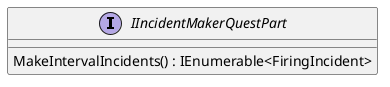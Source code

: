 @startuml
interface IIncidentMakerQuestPart {
    MakeIntervalIncidents() : IEnumerable<FiringIncident>
}
@enduml
